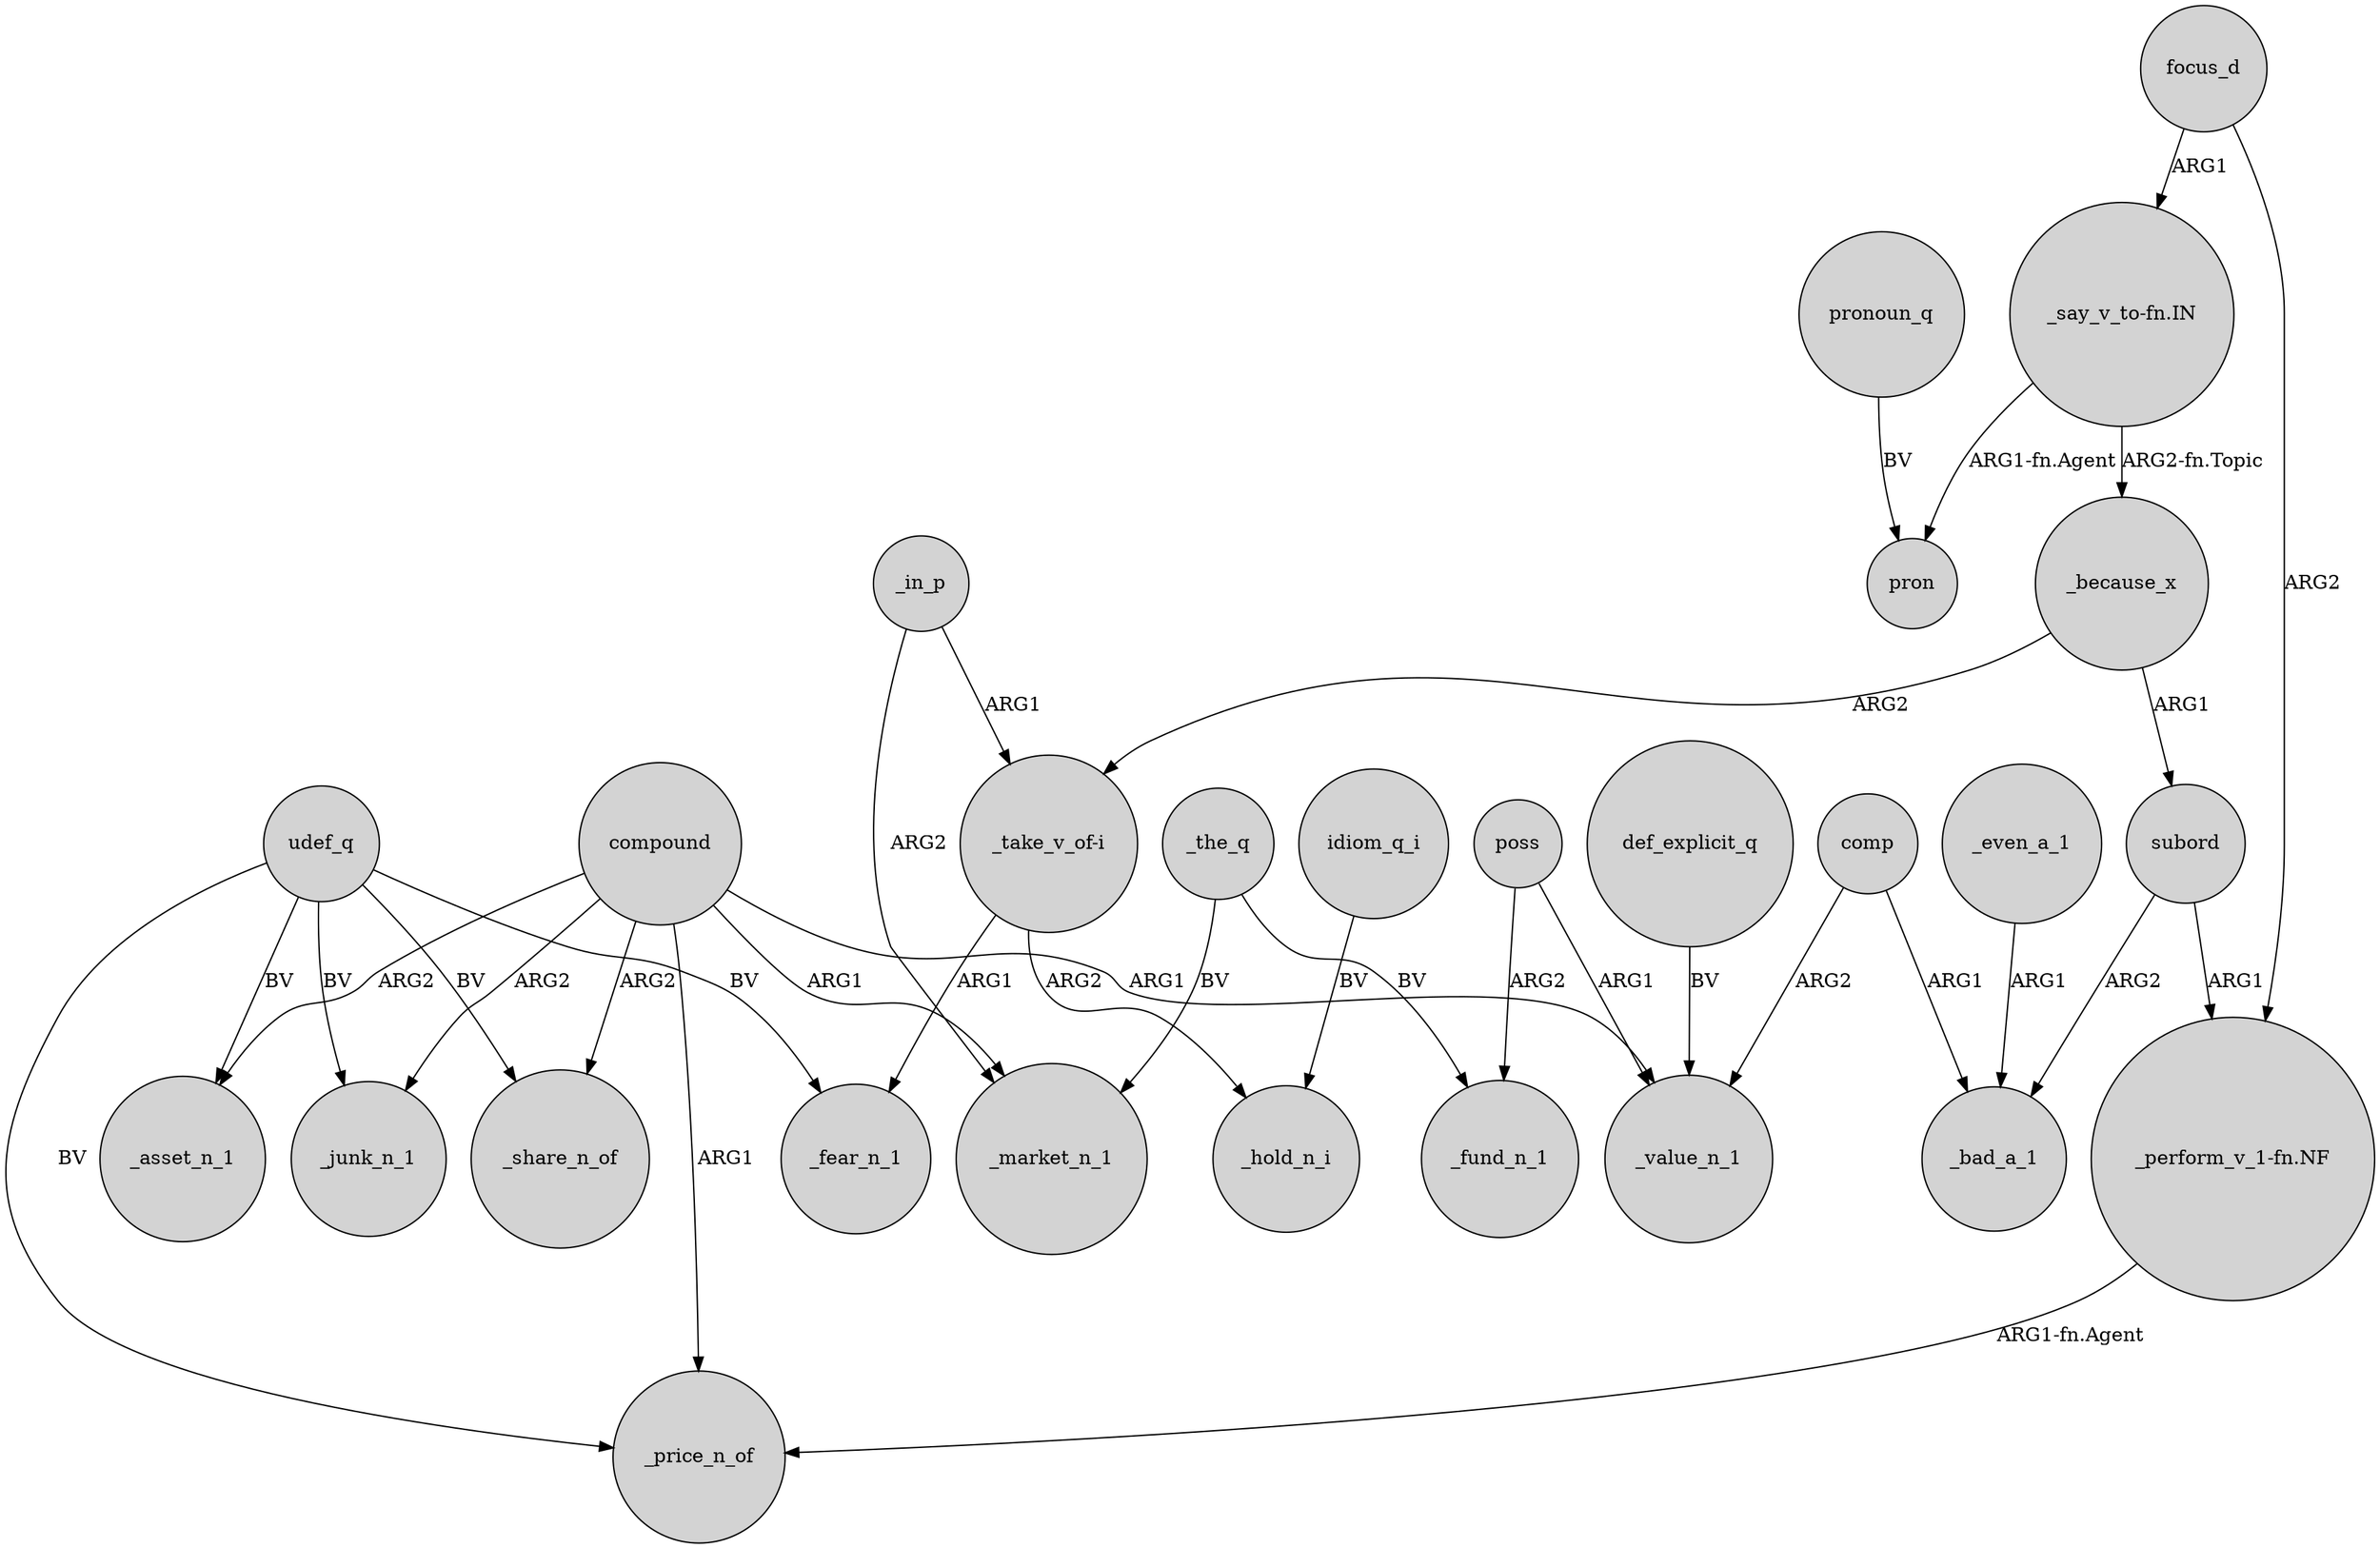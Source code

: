 digraph {
	node [shape=circle style=filled]
	def_explicit_q -> _value_n_1 [label=BV]
	subord -> "_perform_v_1-fn.NF" [label=ARG1]
	udef_q -> _price_n_of [label=BV]
	comp -> _value_n_1 [label=ARG2]
	poss -> _fund_n_1 [label=ARG2]
	_because_x -> subord [label=ARG1]
	"_perform_v_1-fn.NF" -> _price_n_of [label="ARG1-fn.Agent"]
	comp -> _bad_a_1 [label=ARG1]
	compound -> _junk_n_1 [label=ARG2]
	compound -> _share_n_of [label=ARG2]
	_in_p -> "_take_v_of-i" [label=ARG1]
	poss -> _value_n_1 [label=ARG1]
	udef_q -> _asset_n_1 [label=BV]
	"_take_v_of-i" -> _fear_n_1 [label=ARG1]
	_the_q -> _fund_n_1 [label=BV]
	udef_q -> _fear_n_1 [label=BV]
	"_say_v_to-fn.IN" -> _because_x [label="ARG2-fn.Topic"]
	focus_d -> "_perform_v_1-fn.NF" [label=ARG2]
	udef_q -> _junk_n_1 [label=BV]
	pronoun_q -> pron [label=BV]
	_because_x -> "_take_v_of-i" [label=ARG2]
	idiom_q_i -> _hold_n_i [label=BV]
	subord -> _bad_a_1 [label=ARG2]
	udef_q -> _share_n_of [label=BV]
	"_say_v_to-fn.IN" -> pron [label="ARG1-fn.Agent"]
	"_take_v_of-i" -> _hold_n_i [label=ARG2]
	_even_a_1 -> _bad_a_1 [label=ARG1]
	_in_p -> _market_n_1 [label=ARG2]
	compound -> _market_n_1 [label=ARG1]
	compound -> _price_n_of [label=ARG1]
	_the_q -> _market_n_1 [label=BV]
	compound -> _value_n_1 [label=ARG1]
	compound -> _asset_n_1 [label=ARG2]
	focus_d -> "_say_v_to-fn.IN" [label=ARG1]
}
